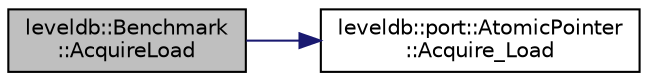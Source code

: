 digraph "leveldb::Benchmark::AcquireLoad"
{
  edge [fontname="Helvetica",fontsize="10",labelfontname="Helvetica",labelfontsize="10"];
  node [fontname="Helvetica",fontsize="10",shape=record];
  rankdir="LR";
  Node1 [label="leveldb::Benchmark\l::AcquireLoad",height=0.2,width=0.4,color="black", fillcolor="grey75", style="filled" fontcolor="black"];
  Node1 -> Node2 [color="midnightblue",fontsize="10",style="solid",fontname="Helvetica"];
  Node2 [label="leveldb::port::AtomicPointer\l::Acquire_Load",height=0.2,width=0.4,color="black", fillcolor="white", style="filled",URL="$classleveldb_1_1port_1_1_atomic_pointer.html#a25b7cd07f114f6e59278d5523aff6140"];
}
